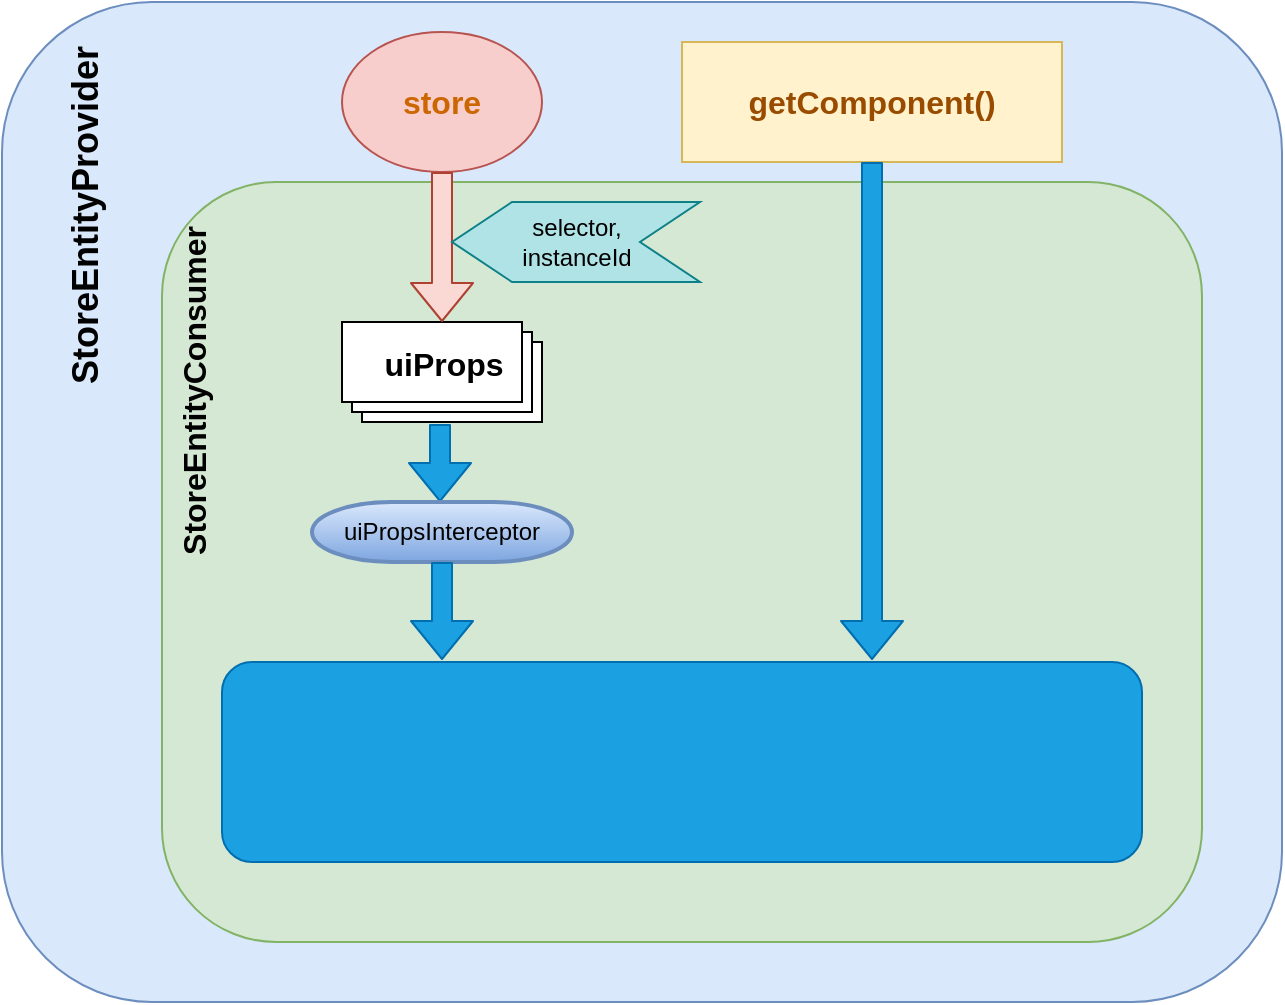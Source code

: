 <mxfile version="13.10.2" type="github">
  <diagram id="l9ncGngkWn3IO0GVBlcq" name="Page-1">
    <mxGraphModel dx="2514" dy="1443" grid="1" gridSize="10" guides="1" tooltips="1" connect="1" arrows="1" fold="1" page="1" pageScale="1" pageWidth="827" pageHeight="1169" math="0" shadow="0">
      <root>
        <mxCell id="0" />
        <mxCell id="1" parent="0" />
        <mxCell id="MBoSTC9Xswts3mCIpynU-1" value="&lt;div&gt;&lt;h2&gt;StoreEntityProvider&lt;/h2&gt;&lt;/div&gt;" style="rounded=1;whiteSpace=wrap;html=1;fillOpacity=100;fillColor=#dae8fc;align=right;spacingLeft=20;direction=west;horizontal=0;verticalAlign=top;strokeOpacity=100;spacingTop=10;strokeColor=#6c8ebf;spacingRight=20;" vertex="1" parent="1">
          <mxGeometry x="40" y="260" width="640" height="500" as="geometry" />
        </mxCell>
        <mxCell id="MBoSTC9Xswts3mCIpynU-4" value="&lt;font size=&quot;1&quot; color=&quot;#CC6600&quot;&gt;&lt;b style=&quot;font-size: 16px&quot;&gt;store&lt;/b&gt;&lt;/font&gt;" style="ellipse;whiteSpace=wrap;html=1;fillColor=#f8cecc;align=center;strokeColor=#b85450;" vertex="1" parent="1">
          <mxGeometry x="210" y="275" width="100" height="70" as="geometry" />
        </mxCell>
        <mxCell id="MBoSTC9Xswts3mCIpynU-5" value="&lt;font style=&quot;font-size: 16px&quot;&gt;&lt;b&gt;getComponent()&lt;/b&gt;&lt;/font&gt;" style="rounded=0;whiteSpace=wrap;html=1;align=center;fillColor=#fff2cc;strokeColor=#d6b656;fontColor=#994C00;" vertex="1" parent="1">
          <mxGeometry x="380" y="280" width="190" height="60" as="geometry" />
        </mxCell>
        <mxCell id="MBoSTC9Xswts3mCIpynU-6" value="&lt;font style=&quot;font-size: 16px&quot;&gt;&lt;b&gt;StoreEntityConsumer&lt;/b&gt;&lt;/font&gt;" style="rounded=1;whiteSpace=wrap;html=1;fillColor=#d5e8d4;align=right;horizontal=0;verticalAlign=top;spacingRight=20;strokeColor=#82b366;" vertex="1" parent="1">
          <mxGeometry x="120" y="350" width="520" height="380" as="geometry" />
        </mxCell>
        <mxCell id="MBoSTC9Xswts3mCIpynU-7" value="" style="rounded=1;whiteSpace=wrap;html=1;fillColor=#1ba1e2;fontColor=#ffffff;align=right;strokeColor=#006EAF;" vertex="1" parent="1">
          <mxGeometry x="150" y="590" width="460" height="100" as="geometry" />
        </mxCell>
        <mxCell id="MBoSTC9Xswts3mCIpynU-8" value="" style="shape=flexArrow;endArrow=classic;html=1;fontColor=#000000;exitX=0.5;exitY=1;exitDx=0;exitDy=0;fillColor=#1ba1e2;strokeColor=#006EAF;" edge="1" parent="1" source="MBoSTC9Xswts3mCIpynU-5">
          <mxGeometry width="50" height="50" relative="1" as="geometry">
            <mxPoint x="1000" y="690" as="sourcePoint" />
            <mxPoint x="475" y="589" as="targetPoint" />
          </mxGeometry>
        </mxCell>
        <mxCell id="MBoSTC9Xswts3mCIpynU-12" value="&lt;div&gt;&lt;br&gt;&lt;/div&gt;" style="verticalLabelPosition=bottom;verticalAlign=middle;html=1;shape=mxgraph.basic.layered_rect;dx=10;outlineConnect=0;fillColor=#ffffff;fontColor=#000000;align=right;" vertex="1" parent="1">
          <mxGeometry x="210" y="420" width="100" height="50" as="geometry" />
        </mxCell>
        <mxCell id="MBoSTC9Xswts3mCIpynU-14" value="" style="shape=flexArrow;endArrow=classic;html=1;fontColor=#000000;exitX=0.5;exitY=1;exitDx=0;exitDy=0;fillColor=#fad9d5;strokeColor=#ae4132;" edge="1" parent="1" source="MBoSTC9Xswts3mCIpynU-4" target="MBoSTC9Xswts3mCIpynU-12">
          <mxGeometry width="50" height="50" relative="1" as="geometry">
            <mxPoint x="1000" y="690" as="sourcePoint" />
            <mxPoint x="1050" y="640" as="targetPoint" />
          </mxGeometry>
        </mxCell>
        <mxCell id="MBoSTC9Xswts3mCIpynU-16" value="&lt;div&gt;selector,&lt;/div&gt;&lt;div&gt;instanceId&lt;br&gt;&lt;/div&gt;" style="html=1;shadow=0;dashed=0;align=center;verticalAlign=middle;shape=mxgraph.arrows2.arrow;dy=0;dx=30;notch=30;fillColor=#b0e3e6;direction=west;strokeColor=#0e8088;" vertex="1" parent="1">
          <mxGeometry x="265" y="360" width="124" height="40" as="geometry" />
        </mxCell>
        <mxCell id="MBoSTC9Xswts3mCIpynU-17" value="&lt;font style=&quot;font-size: 16px&quot;&gt;&lt;b&gt;uiProps&lt;/b&gt;&lt;/font&gt;" style="rounded=0;whiteSpace=wrap;html=1;fontColor=#000000;align=center;fillColor=none;strokeColor=none;" vertex="1" parent="1">
          <mxGeometry x="211" y="411" width="100" height="60" as="geometry" />
        </mxCell>
        <mxCell id="MBoSTC9Xswts3mCIpynU-20" value="" style="shape=flexArrow;endArrow=classic;html=1;fontColor=#000000;fillColor=#1ba1e2;strokeColor=#006EAF;" edge="1" parent="1">
          <mxGeometry width="50" height="50" relative="1" as="geometry">
            <mxPoint x="259" y="471" as="sourcePoint" />
            <mxPoint x="259" y="510" as="targetPoint" />
            <Array as="points" />
          </mxGeometry>
        </mxCell>
        <mxCell id="MBoSTC9Xswts3mCIpynU-22" value="&lt;font style=&quot;font-size: 12px&quot;&gt;uiPropsInterceptor&lt;/font&gt;" style="strokeWidth=2;html=1;shape=mxgraph.flowchart.terminator;whiteSpace=wrap;fillColor=#dae8fc;align=center;gradientColor=#7ea6e0;strokeColor=#6c8ebf;" vertex="1" parent="1">
          <mxGeometry x="195" y="510" width="130" height="30" as="geometry" />
        </mxCell>
        <mxCell id="MBoSTC9Xswts3mCIpynU-23" value="" style="shape=flexArrow;endArrow=classic;html=1;fontColor=#000000;fillColor=#1ba1e2;strokeColor=#006EAF;" edge="1" parent="1">
          <mxGeometry width="50" height="50" relative="1" as="geometry">
            <mxPoint x="260" y="540" as="sourcePoint" />
            <mxPoint x="260" y="589" as="targetPoint" />
            <Array as="points" />
          </mxGeometry>
        </mxCell>
      </root>
    </mxGraphModel>
  </diagram>
</mxfile>
